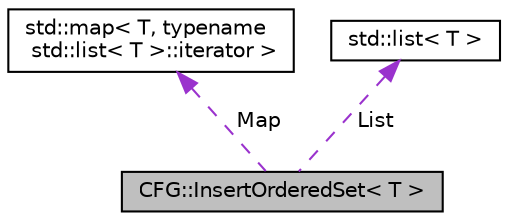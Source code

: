 digraph "CFG::InsertOrderedSet&lt; T &gt;"
{
  edge [fontname="Helvetica",fontsize="10",labelfontname="Helvetica",labelfontsize="10"];
  node [fontname="Helvetica",fontsize="10",shape=record];
  Node1 [label="CFG::InsertOrderedSet\< T \>",height=0.2,width=0.4,color="black", fillcolor="grey75", style="filled", fontcolor="black"];
  Node2 -> Node1 [dir="back",color="darkorchid3",fontsize="10",style="dashed",label=" Map" ,fontname="Helvetica"];
  Node2 [label="std::map\< T, typename\l std::list\< T \>::iterator \>",height=0.2,width=0.4,color="black", fillcolor="white", style="filled",URL="$classstd_1_1map.html"];
  Node3 -> Node1 [dir="back",color="darkorchid3",fontsize="10",style="dashed",label=" List" ,fontname="Helvetica"];
  Node3 [label="std::list\< T \>",height=0.2,width=0.4,color="black", fillcolor="white", style="filled",URL="$classstd_1_1list.html"];
}
